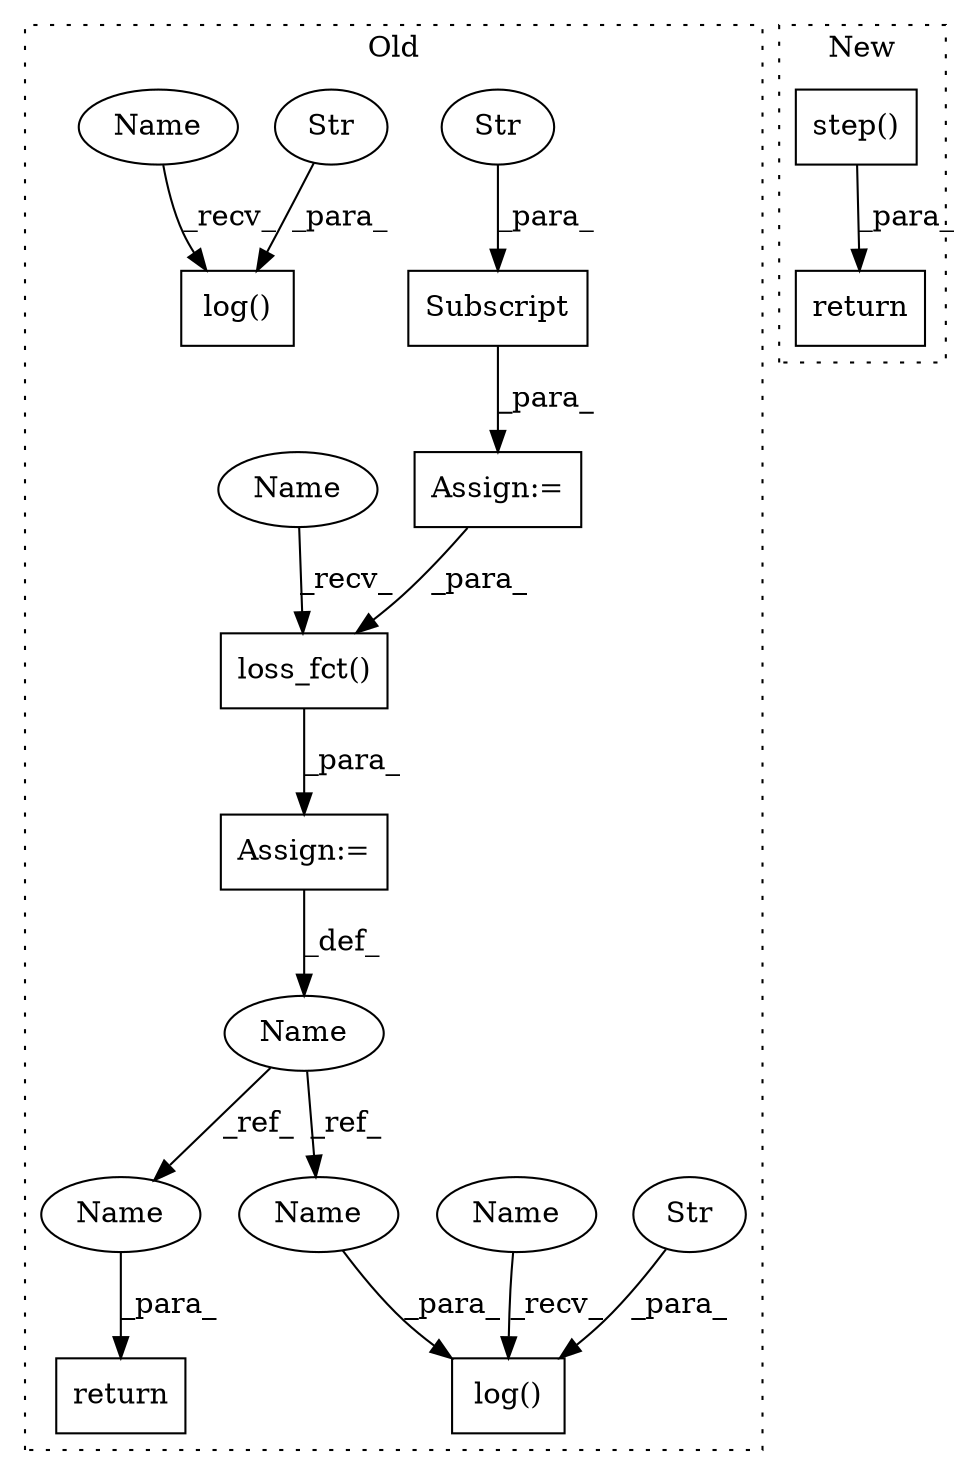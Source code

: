 digraph G {
subgraph cluster0 {
1 [label="Subscript" a="63" s="2727,0" l="22,0" shape="box"];
3 [label="Str" a="66" s="2740" l="8" shape="ellipse"];
5 [label="Assign:=" a="68" s="2724" l="3" shape="box"];
6 [label="log()" a="75" s="2805,2832" l="9,45" shape="box"];
7 [label="log()" a="75" s="2925,2959" l="9,46" shape="box"];
8 [label="Str" a="66" s="2814" l="12" shape="ellipse"];
9 [label="Str" a="66" s="2934" l="10" shape="ellipse"];
10 [label="loss_fct()" a="75" s="2766,2794" l="14,1" shape="box"];
11 [label="Name" a="87" s="2759" l="4" shape="ellipse"];
12 [label="return" a="93" s="3015" l="7" shape="box"];
13 [label="Assign:=" a="68" s="2763" l="3" shape="box"];
14 [label="Name" a="87" s="3022" l="4" shape="ellipse"];
15 [label="Name" a="87" s="2828" l="4" shape="ellipse"];
16 [label="Name" a="87" s="2805" l="4" shape="ellipse"];
17 [label="Name" a="87" s="2766" l="4" shape="ellipse"];
18 [label="Name" a="87" s="2925" l="4" shape="ellipse"];
label = "Old";
style="dotted";
}
subgraph cluster1 {
2 [label="step()" a="75" s="3334" l="38" shape="box"];
4 [label="return" a="93" s="3327" l="7" shape="box"];
label = "New";
style="dotted";
}
1 -> 5 [label="_para_"];
2 -> 4 [label="_para_"];
3 -> 1 [label="_para_"];
5 -> 10 [label="_para_"];
8 -> 6 [label="_para_"];
9 -> 7 [label="_para_"];
10 -> 13 [label="_para_"];
11 -> 15 [label="_ref_"];
11 -> 14 [label="_ref_"];
13 -> 11 [label="_def_"];
14 -> 12 [label="_para_"];
15 -> 6 [label="_para_"];
16 -> 6 [label="_recv_"];
17 -> 10 [label="_recv_"];
18 -> 7 [label="_recv_"];
}
